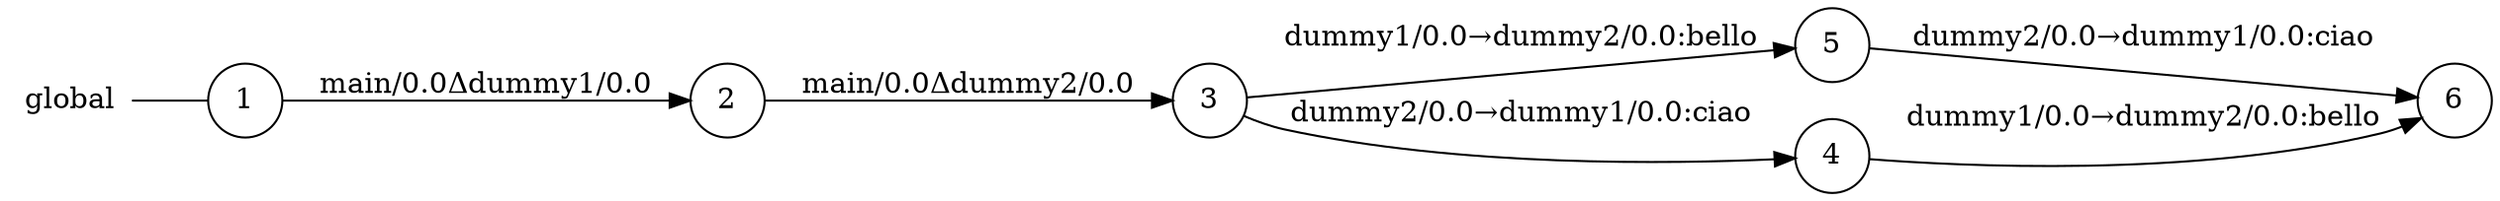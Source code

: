 digraph global {
	rankdir="LR";
	n_0 [label="global", shape="plaintext"];
	n_1 [id="5", shape=circle, label="5"];
	n_2 [id="6", shape=circle, label="6"];
	n_3 [id="1", shape=circle, label="1"];
	n_0 -> n_3 [arrowhead=none];
	n_4 [id="2", shape=circle, label="2"];
	n_5 [id="4", shape=circle, label="4"];
	n_6 [id="3", shape=circle, label="3"];

	n_6 -> n_5 [id="[$e|2]", label="dummy2/0.0→dummy1/0.0:ciao"];
	n_6 -> n_1 [id="[$e|3]", label="dummy1/0.0→dummy2/0.0:bello"];
	n_1 -> n_2 [id="[$e|5]", label="dummy2/0.0→dummy1/0.0:ciao"];
	n_4 -> n_6 [id="[$e|1]", label="main/0.0Δdummy2/0.0"];
	n_3 -> n_4 [id="[$e|0]", label="main/0.0Δdummy1/0.0"];
	n_5 -> n_2 [id="[$e|4]", label="dummy1/0.0→dummy2/0.0:bello"];
}
